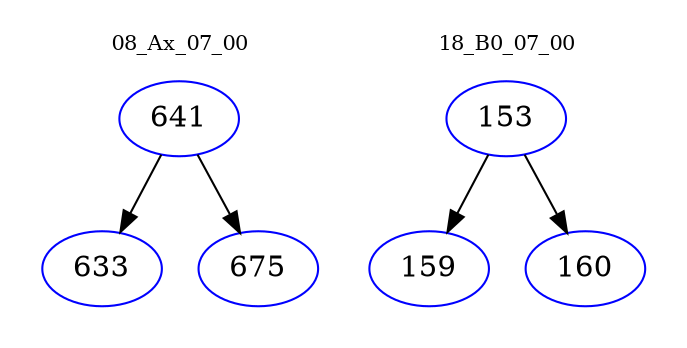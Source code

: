digraph{
subgraph cluster_0 {
color = white
label = "08_Ax_07_00";
fontsize=10;
T0_641 [label="641", color="blue"]
T0_641 -> T0_633 [color="black"]
T0_633 [label="633", color="blue"]
T0_641 -> T0_675 [color="black"]
T0_675 [label="675", color="blue"]
}
subgraph cluster_1 {
color = white
label = "18_B0_07_00";
fontsize=10;
T1_153 [label="153", color="blue"]
T1_153 -> T1_159 [color="black"]
T1_159 [label="159", color="blue"]
T1_153 -> T1_160 [color="black"]
T1_160 [label="160", color="blue"]
}
}
